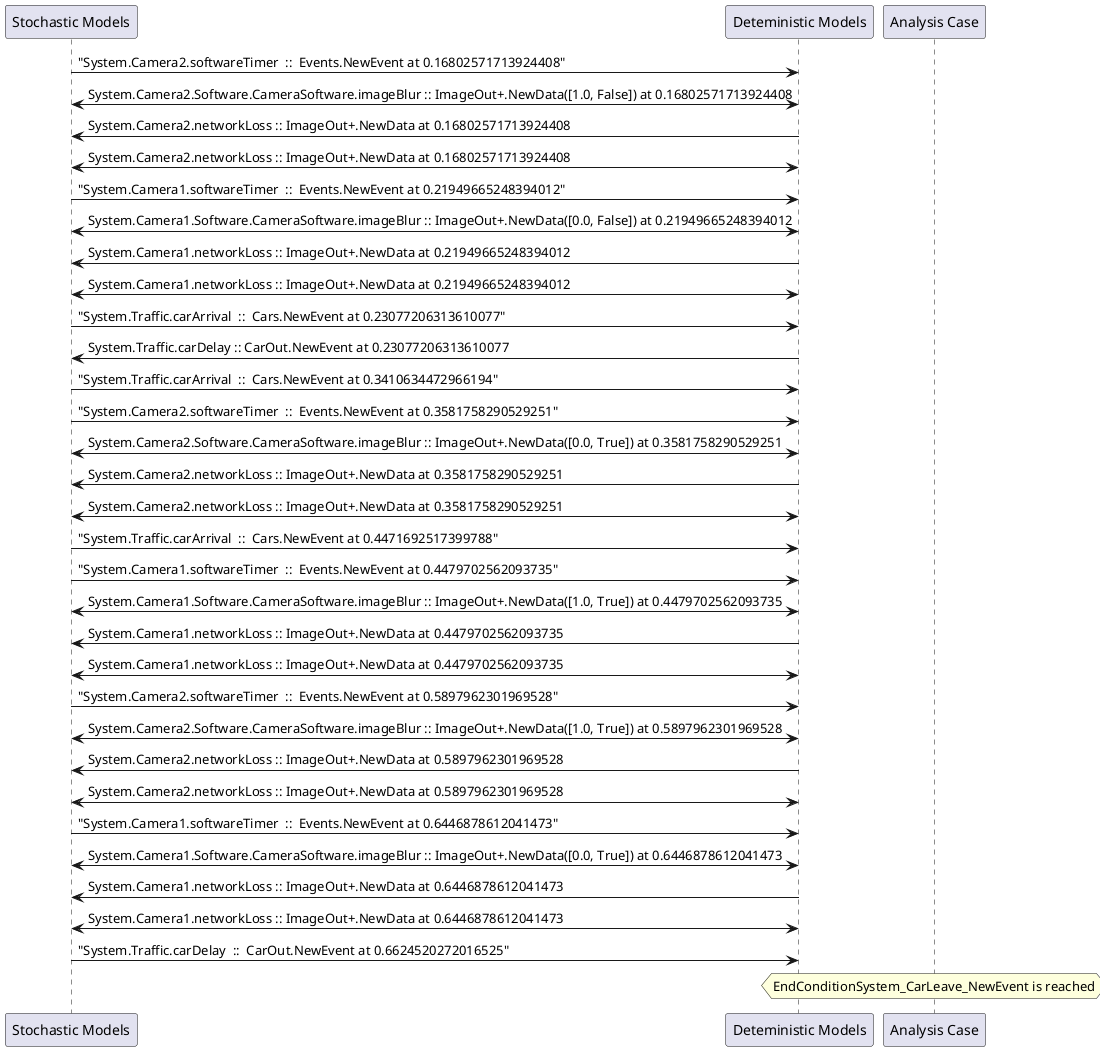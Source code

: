 
	@startuml
	participant "Stochastic Models" as stochmodel
	participant "Deteministic Models" as detmodel
	participant "Analysis Case" as analysis
	{8001_stop} stochmodel -> detmodel : "System.Camera2.softwareTimer  ::  Events.NewEvent at 0.16802571713924408"
detmodel <-> stochmodel : System.Camera2.Software.CameraSoftware.imageBlur :: ImageOut+.NewData([1.0, False]) at 0.16802571713924408
detmodel -> stochmodel : System.Camera2.networkLoss :: ImageOut+.NewData at 0.16802571713924408
detmodel <-> stochmodel : System.Camera2.networkLoss :: ImageOut+.NewData at 0.16802571713924408
{7986_stop} stochmodel -> detmodel : "System.Camera1.softwareTimer  ::  Events.NewEvent at 0.21949665248394012"
detmodel <-> stochmodel : System.Camera1.Software.CameraSoftware.imageBlur :: ImageOut+.NewData([0.0, False]) at 0.21949665248394012
detmodel -> stochmodel : System.Camera1.networkLoss :: ImageOut+.NewData at 0.21949665248394012
detmodel <-> stochmodel : System.Camera1.networkLoss :: ImageOut+.NewData at 0.21949665248394012
{8016_stop} stochmodel -> detmodel : "System.Traffic.carArrival  ::  Cars.NewEvent at 0.23077206313610077"
{8023_start} detmodel -> stochmodel : System.Traffic.carDelay :: CarOut.NewEvent at 0.23077206313610077
{8017_stop} stochmodel -> detmodel : "System.Traffic.carArrival  ::  Cars.NewEvent at 0.3410634472966194"
{8002_stop} stochmodel -> detmodel : "System.Camera2.softwareTimer  ::  Events.NewEvent at 0.3581758290529251"
detmodel <-> stochmodel : System.Camera2.Software.CameraSoftware.imageBlur :: ImageOut+.NewData([0.0, True]) at 0.3581758290529251
detmodel -> stochmodel : System.Camera2.networkLoss :: ImageOut+.NewData at 0.3581758290529251
detmodel <-> stochmodel : System.Camera2.networkLoss :: ImageOut+.NewData at 0.3581758290529251
{8018_stop} stochmodel -> detmodel : "System.Traffic.carArrival  ::  Cars.NewEvent at 0.4471692517399788"
{7987_stop} stochmodel -> detmodel : "System.Camera1.softwareTimer  ::  Events.NewEvent at 0.4479702562093735"
detmodel <-> stochmodel : System.Camera1.Software.CameraSoftware.imageBlur :: ImageOut+.NewData([1.0, True]) at 0.4479702562093735
detmodel -> stochmodel : System.Camera1.networkLoss :: ImageOut+.NewData at 0.4479702562093735
detmodel <-> stochmodel : System.Camera1.networkLoss :: ImageOut+.NewData at 0.4479702562093735
{8003_stop} stochmodel -> detmodel : "System.Camera2.softwareTimer  ::  Events.NewEvent at 0.5897962301969528"
detmodel <-> stochmodel : System.Camera2.Software.CameraSoftware.imageBlur :: ImageOut+.NewData([1.0, True]) at 0.5897962301969528
detmodel -> stochmodel : System.Camera2.networkLoss :: ImageOut+.NewData at 0.5897962301969528
detmodel <-> stochmodel : System.Camera2.networkLoss :: ImageOut+.NewData at 0.5897962301969528
{7988_stop} stochmodel -> detmodel : "System.Camera1.softwareTimer  ::  Events.NewEvent at 0.6446878612041473"
detmodel <-> stochmodel : System.Camera1.Software.CameraSoftware.imageBlur :: ImageOut+.NewData([0.0, True]) at 0.6446878612041473
detmodel -> stochmodel : System.Camera1.networkLoss :: ImageOut+.NewData at 0.6446878612041473
detmodel <-> stochmodel : System.Camera1.networkLoss :: ImageOut+.NewData at 0.6446878612041473
{8023_stop} stochmodel -> detmodel : "System.Traffic.carDelay  ::  CarOut.NewEvent at 0.6624520272016525"
{8023_start} <-> {8023_stop} : delay
hnote over analysis 
EndConditionSystem_CarLeave_NewEvent is reached
endnote
@enduml